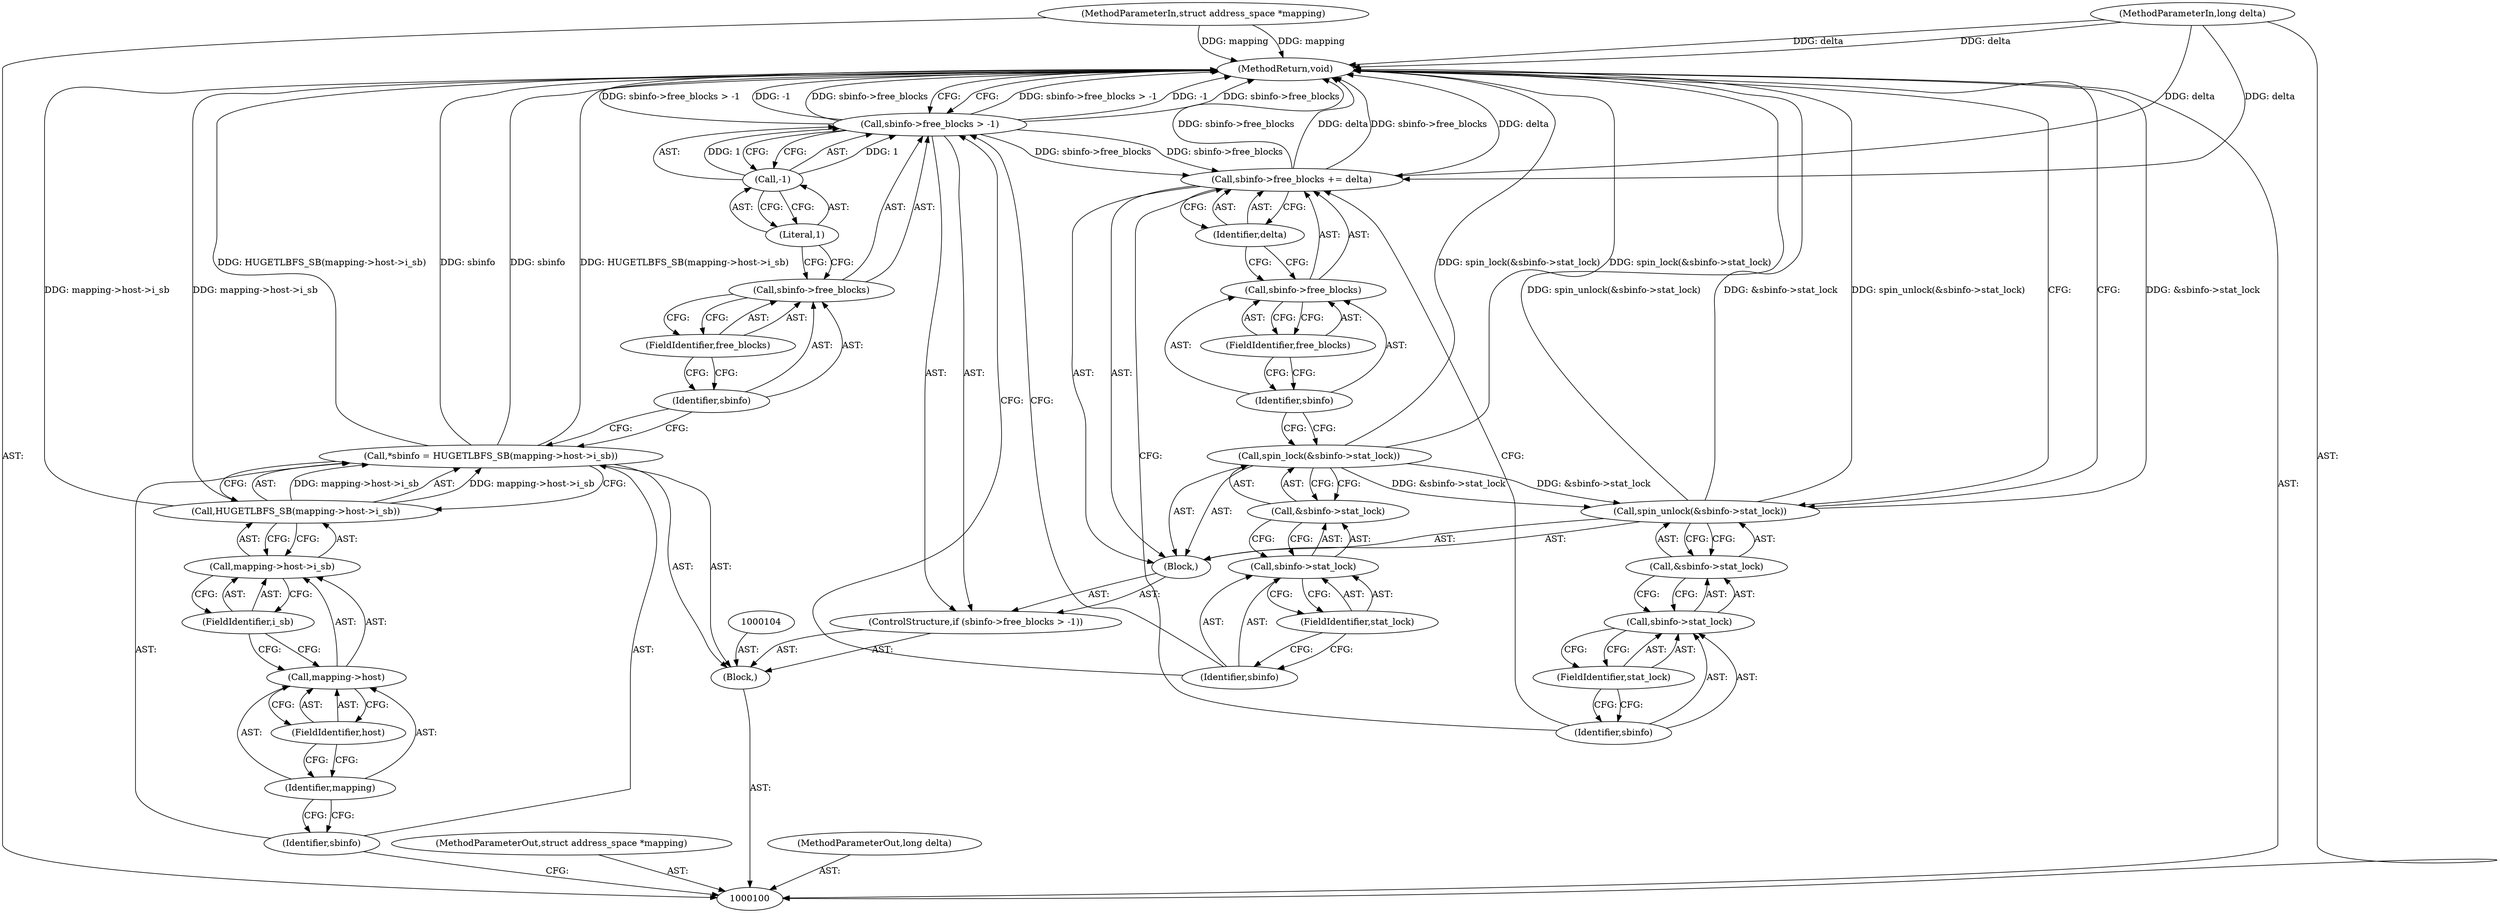 digraph "1_linux_90481622d75715bfcb68501280a917dbfe516029_0" {
"1000136" [label="(MethodReturn,void)"];
"1000101" [label="(MethodParameterIn,struct address_space *mapping)"];
"1000183" [label="(MethodParameterOut,struct address_space *mapping)"];
"1000102" [label="(MethodParameterIn,long delta)"];
"1000184" [label="(MethodParameterOut,long delta)"];
"1000103" [label="(Block,)"];
"1000105" [label="(Call,*sbinfo = HUGETLBFS_SB(mapping->host->i_sb))"];
"1000106" [label="(Identifier,sbinfo)"];
"1000107" [label="(Call,HUGETLBFS_SB(mapping->host->i_sb))"];
"1000108" [label="(Call,mapping->host->i_sb)"];
"1000109" [label="(Call,mapping->host)"];
"1000110" [label="(Identifier,mapping)"];
"1000111" [label="(FieldIdentifier,host)"];
"1000112" [label="(FieldIdentifier,i_sb)"];
"1000113" [label="(ControlStructure,if (sbinfo->free_blocks > -1))"];
"1000117" [label="(FieldIdentifier,free_blocks)"];
"1000118" [label="(Call,-1)"];
"1000119" [label="(Literal,1)"];
"1000120" [label="(Block,)"];
"1000114" [label="(Call,sbinfo->free_blocks > -1)"];
"1000115" [label="(Call,sbinfo->free_blocks)"];
"1000116" [label="(Identifier,sbinfo)"];
"1000122" [label="(Call,&sbinfo->stat_lock)"];
"1000123" [label="(Call,sbinfo->stat_lock)"];
"1000124" [label="(Identifier,sbinfo)"];
"1000121" [label="(Call,spin_lock(&sbinfo->stat_lock))"];
"1000125" [label="(FieldIdentifier,stat_lock)"];
"1000129" [label="(FieldIdentifier,free_blocks)"];
"1000126" [label="(Call,sbinfo->free_blocks += delta)"];
"1000127" [label="(Call,sbinfo->free_blocks)"];
"1000128" [label="(Identifier,sbinfo)"];
"1000130" [label="(Identifier,delta)"];
"1000132" [label="(Call,&sbinfo->stat_lock)"];
"1000133" [label="(Call,sbinfo->stat_lock)"];
"1000134" [label="(Identifier,sbinfo)"];
"1000131" [label="(Call,spin_unlock(&sbinfo->stat_lock))"];
"1000135" [label="(FieldIdentifier,stat_lock)"];
"1000136" -> "1000100"  [label="AST: "];
"1000136" -> "1000131"  [label="CFG: "];
"1000136" -> "1000114"  [label="CFG: "];
"1000107" -> "1000136"  [label="DDG: mapping->host->i_sb"];
"1000105" -> "1000136"  [label="DDG: HUGETLBFS_SB(mapping->host->i_sb)"];
"1000105" -> "1000136"  [label="DDG: sbinfo"];
"1000114" -> "1000136"  [label="DDG: sbinfo->free_blocks > -1"];
"1000114" -> "1000136"  [label="DDG: -1"];
"1000114" -> "1000136"  [label="DDG: sbinfo->free_blocks"];
"1000131" -> "1000136"  [label="DDG: &sbinfo->stat_lock"];
"1000131" -> "1000136"  [label="DDG: spin_unlock(&sbinfo->stat_lock)"];
"1000126" -> "1000136"  [label="DDG: sbinfo->free_blocks"];
"1000126" -> "1000136"  [label="DDG: delta"];
"1000102" -> "1000136"  [label="DDG: delta"];
"1000101" -> "1000136"  [label="DDG: mapping"];
"1000121" -> "1000136"  [label="DDG: spin_lock(&sbinfo->stat_lock)"];
"1000101" -> "1000100"  [label="AST: "];
"1000101" -> "1000136"  [label="DDG: mapping"];
"1000183" -> "1000100"  [label="AST: "];
"1000102" -> "1000100"  [label="AST: "];
"1000102" -> "1000136"  [label="DDG: delta"];
"1000102" -> "1000126"  [label="DDG: delta"];
"1000184" -> "1000100"  [label="AST: "];
"1000103" -> "1000100"  [label="AST: "];
"1000104" -> "1000103"  [label="AST: "];
"1000105" -> "1000103"  [label="AST: "];
"1000113" -> "1000103"  [label="AST: "];
"1000105" -> "1000103"  [label="AST: "];
"1000105" -> "1000107"  [label="CFG: "];
"1000106" -> "1000105"  [label="AST: "];
"1000107" -> "1000105"  [label="AST: "];
"1000116" -> "1000105"  [label="CFG: "];
"1000105" -> "1000136"  [label="DDG: HUGETLBFS_SB(mapping->host->i_sb)"];
"1000105" -> "1000136"  [label="DDG: sbinfo"];
"1000107" -> "1000105"  [label="DDG: mapping->host->i_sb"];
"1000106" -> "1000105"  [label="AST: "];
"1000106" -> "1000100"  [label="CFG: "];
"1000110" -> "1000106"  [label="CFG: "];
"1000107" -> "1000105"  [label="AST: "];
"1000107" -> "1000108"  [label="CFG: "];
"1000108" -> "1000107"  [label="AST: "];
"1000105" -> "1000107"  [label="CFG: "];
"1000107" -> "1000136"  [label="DDG: mapping->host->i_sb"];
"1000107" -> "1000105"  [label="DDG: mapping->host->i_sb"];
"1000108" -> "1000107"  [label="AST: "];
"1000108" -> "1000112"  [label="CFG: "];
"1000109" -> "1000108"  [label="AST: "];
"1000112" -> "1000108"  [label="AST: "];
"1000107" -> "1000108"  [label="CFG: "];
"1000109" -> "1000108"  [label="AST: "];
"1000109" -> "1000111"  [label="CFG: "];
"1000110" -> "1000109"  [label="AST: "];
"1000111" -> "1000109"  [label="AST: "];
"1000112" -> "1000109"  [label="CFG: "];
"1000110" -> "1000109"  [label="AST: "];
"1000110" -> "1000106"  [label="CFG: "];
"1000111" -> "1000110"  [label="CFG: "];
"1000111" -> "1000109"  [label="AST: "];
"1000111" -> "1000110"  [label="CFG: "];
"1000109" -> "1000111"  [label="CFG: "];
"1000112" -> "1000108"  [label="AST: "];
"1000112" -> "1000109"  [label="CFG: "];
"1000108" -> "1000112"  [label="CFG: "];
"1000113" -> "1000103"  [label="AST: "];
"1000114" -> "1000113"  [label="AST: "];
"1000120" -> "1000113"  [label="AST: "];
"1000117" -> "1000115"  [label="AST: "];
"1000117" -> "1000116"  [label="CFG: "];
"1000115" -> "1000117"  [label="CFG: "];
"1000118" -> "1000114"  [label="AST: "];
"1000118" -> "1000119"  [label="CFG: "];
"1000119" -> "1000118"  [label="AST: "];
"1000114" -> "1000118"  [label="CFG: "];
"1000118" -> "1000114"  [label="DDG: 1"];
"1000119" -> "1000118"  [label="AST: "];
"1000119" -> "1000115"  [label="CFG: "];
"1000118" -> "1000119"  [label="CFG: "];
"1000120" -> "1000113"  [label="AST: "];
"1000121" -> "1000120"  [label="AST: "];
"1000126" -> "1000120"  [label="AST: "];
"1000131" -> "1000120"  [label="AST: "];
"1000114" -> "1000113"  [label="AST: "];
"1000114" -> "1000118"  [label="CFG: "];
"1000115" -> "1000114"  [label="AST: "];
"1000118" -> "1000114"  [label="AST: "];
"1000124" -> "1000114"  [label="CFG: "];
"1000136" -> "1000114"  [label="CFG: "];
"1000114" -> "1000136"  [label="DDG: sbinfo->free_blocks > -1"];
"1000114" -> "1000136"  [label="DDG: -1"];
"1000114" -> "1000136"  [label="DDG: sbinfo->free_blocks"];
"1000118" -> "1000114"  [label="DDG: 1"];
"1000114" -> "1000126"  [label="DDG: sbinfo->free_blocks"];
"1000115" -> "1000114"  [label="AST: "];
"1000115" -> "1000117"  [label="CFG: "];
"1000116" -> "1000115"  [label="AST: "];
"1000117" -> "1000115"  [label="AST: "];
"1000119" -> "1000115"  [label="CFG: "];
"1000116" -> "1000115"  [label="AST: "];
"1000116" -> "1000105"  [label="CFG: "];
"1000117" -> "1000116"  [label="CFG: "];
"1000122" -> "1000121"  [label="AST: "];
"1000122" -> "1000123"  [label="CFG: "];
"1000123" -> "1000122"  [label="AST: "];
"1000121" -> "1000122"  [label="CFG: "];
"1000123" -> "1000122"  [label="AST: "];
"1000123" -> "1000125"  [label="CFG: "];
"1000124" -> "1000123"  [label="AST: "];
"1000125" -> "1000123"  [label="AST: "];
"1000122" -> "1000123"  [label="CFG: "];
"1000124" -> "1000123"  [label="AST: "];
"1000124" -> "1000114"  [label="CFG: "];
"1000125" -> "1000124"  [label="CFG: "];
"1000121" -> "1000120"  [label="AST: "];
"1000121" -> "1000122"  [label="CFG: "];
"1000122" -> "1000121"  [label="AST: "];
"1000128" -> "1000121"  [label="CFG: "];
"1000121" -> "1000136"  [label="DDG: spin_lock(&sbinfo->stat_lock)"];
"1000121" -> "1000131"  [label="DDG: &sbinfo->stat_lock"];
"1000125" -> "1000123"  [label="AST: "];
"1000125" -> "1000124"  [label="CFG: "];
"1000123" -> "1000125"  [label="CFG: "];
"1000129" -> "1000127"  [label="AST: "];
"1000129" -> "1000128"  [label="CFG: "];
"1000127" -> "1000129"  [label="CFG: "];
"1000126" -> "1000120"  [label="AST: "];
"1000126" -> "1000130"  [label="CFG: "];
"1000127" -> "1000126"  [label="AST: "];
"1000130" -> "1000126"  [label="AST: "];
"1000134" -> "1000126"  [label="CFG: "];
"1000126" -> "1000136"  [label="DDG: sbinfo->free_blocks"];
"1000126" -> "1000136"  [label="DDG: delta"];
"1000102" -> "1000126"  [label="DDG: delta"];
"1000114" -> "1000126"  [label="DDG: sbinfo->free_blocks"];
"1000127" -> "1000126"  [label="AST: "];
"1000127" -> "1000129"  [label="CFG: "];
"1000128" -> "1000127"  [label="AST: "];
"1000129" -> "1000127"  [label="AST: "];
"1000130" -> "1000127"  [label="CFG: "];
"1000128" -> "1000127"  [label="AST: "];
"1000128" -> "1000121"  [label="CFG: "];
"1000129" -> "1000128"  [label="CFG: "];
"1000130" -> "1000126"  [label="AST: "];
"1000130" -> "1000127"  [label="CFG: "];
"1000126" -> "1000130"  [label="CFG: "];
"1000132" -> "1000131"  [label="AST: "];
"1000132" -> "1000133"  [label="CFG: "];
"1000133" -> "1000132"  [label="AST: "];
"1000131" -> "1000132"  [label="CFG: "];
"1000133" -> "1000132"  [label="AST: "];
"1000133" -> "1000135"  [label="CFG: "];
"1000134" -> "1000133"  [label="AST: "];
"1000135" -> "1000133"  [label="AST: "];
"1000132" -> "1000133"  [label="CFG: "];
"1000134" -> "1000133"  [label="AST: "];
"1000134" -> "1000126"  [label="CFG: "];
"1000135" -> "1000134"  [label="CFG: "];
"1000131" -> "1000120"  [label="AST: "];
"1000131" -> "1000132"  [label="CFG: "];
"1000132" -> "1000131"  [label="AST: "];
"1000136" -> "1000131"  [label="CFG: "];
"1000131" -> "1000136"  [label="DDG: &sbinfo->stat_lock"];
"1000131" -> "1000136"  [label="DDG: spin_unlock(&sbinfo->stat_lock)"];
"1000121" -> "1000131"  [label="DDG: &sbinfo->stat_lock"];
"1000135" -> "1000133"  [label="AST: "];
"1000135" -> "1000134"  [label="CFG: "];
"1000133" -> "1000135"  [label="CFG: "];
}
